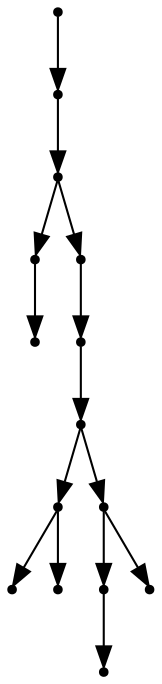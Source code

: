 digraph {
  14 [shape=point];
  13 [shape=point];
  12 [shape=point];
  1 [shape=point];
  0 [shape=point];
  11 [shape=point];
  10 [shape=point];
  9 [shape=point];
  4 [shape=point];
  2 [shape=point];
  3 [shape=point];
  8 [shape=point];
  6 [shape=point];
  5 [shape=point];
  7 [shape=point];
14 -> 13;
13 -> 12;
12 -> 1;
1 -> 0;
12 -> 11;
11 -> 10;
10 -> 9;
9 -> 4;
4 -> 2;
4 -> 3;
9 -> 8;
8 -> 6;
6 -> 5;
8 -> 7;
}
